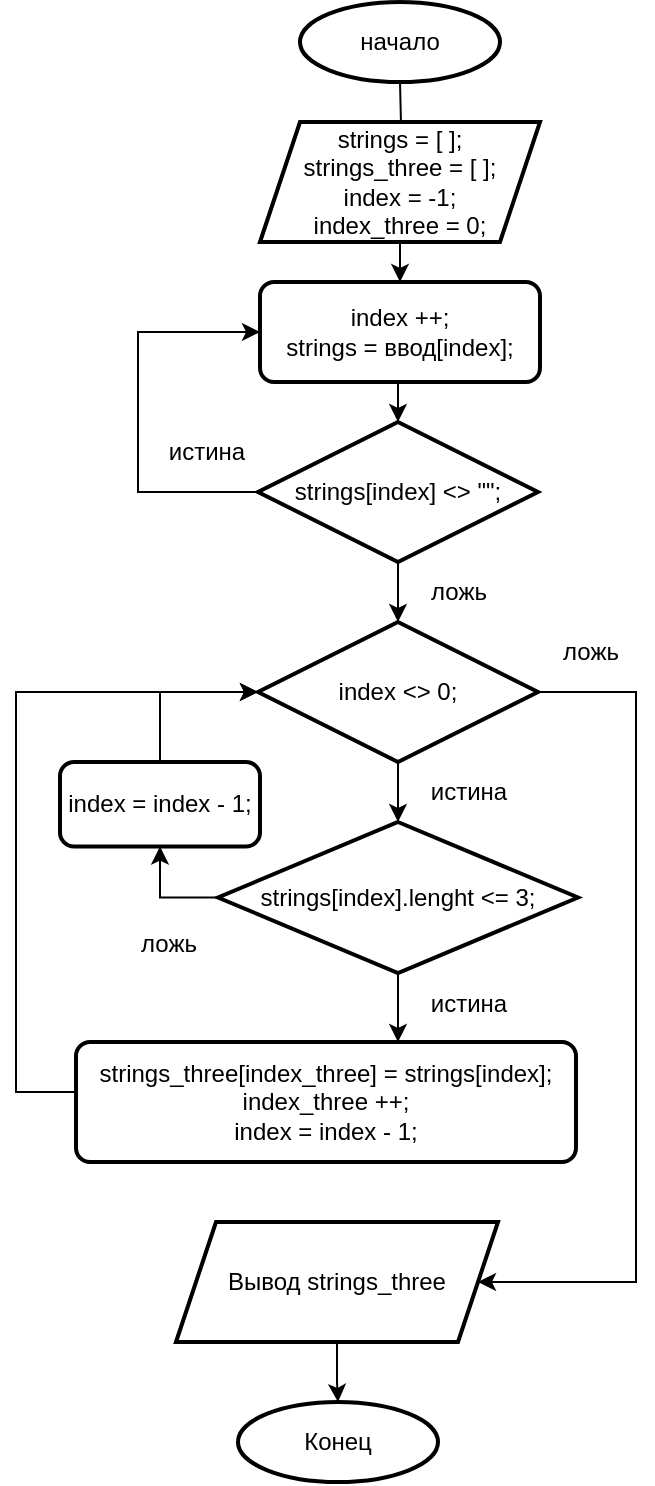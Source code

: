 <mxfile version="20.8.11" type="device"><diagram id="pgrEWFQhJkC9vtOz37MI" name="Страница 1"><mxGraphModel dx="1160" dy="669" grid="1" gridSize="10" guides="1" tooltips="1" connect="1" arrows="1" fold="1" page="1" pageScale="1" pageWidth="827" pageHeight="1169" math="0" shadow="0"><root><mxCell id="0"/><mxCell id="1" parent="0"/><mxCell id="zocLAohwJQYcf8zd33zp-3" value="" style="edgeStyle=orthogonalEdgeStyle;rounded=0;orthogonalLoop=1;jettySize=auto;html=1;" edge="1" parent="1" target="zocLAohwJQYcf8zd33zp-2"><mxGeometry relative="1" as="geometry"><mxPoint x="202" y="50" as="sourcePoint"/></mxGeometry></mxCell><mxCell id="zocLAohwJQYcf8zd33zp-9" value="" style="edgeStyle=orthogonalEdgeStyle;rounded=0;orthogonalLoop=1;jettySize=auto;html=1;" edge="1" parent="1" source="zocLAohwJQYcf8zd33zp-2" target="zocLAohwJQYcf8zd33zp-7"><mxGeometry relative="1" as="geometry"/></mxCell><mxCell id="zocLAohwJQYcf8zd33zp-2" value="strings = [ ];&lt;br&gt;strings_three = [ ];&lt;br&gt;index = -1;&lt;br&gt;index_three = 0;" style="shape=parallelogram;perimeter=parallelogramPerimeter;whiteSpace=wrap;html=1;fixedSize=1;strokeWidth=2;" vertex="1" parent="1"><mxGeometry x="132" y="70" width="140" height="60" as="geometry"/></mxCell><mxCell id="zocLAohwJQYcf8zd33zp-14" style="edgeStyle=orthogonalEdgeStyle;rounded=0;orthogonalLoop=1;jettySize=auto;html=1;exitX=0;exitY=0.5;exitDx=0;exitDy=0;entryX=0;entryY=0.5;entryDx=0;entryDy=0;" edge="1" parent="1" source="zocLAohwJQYcf8zd33zp-4" target="zocLAohwJQYcf8zd33zp-7"><mxGeometry relative="1" as="geometry"><Array as="points"><mxPoint x="71" y="255"/><mxPoint x="71" y="175"/></Array></mxGeometry></mxCell><mxCell id="zocLAohwJQYcf8zd33zp-17" value="" style="edgeStyle=orthogonalEdgeStyle;rounded=0;orthogonalLoop=1;jettySize=auto;html=1;" edge="1" parent="1" source="zocLAohwJQYcf8zd33zp-4" target="zocLAohwJQYcf8zd33zp-16"><mxGeometry relative="1" as="geometry"/></mxCell><mxCell id="zocLAohwJQYcf8zd33zp-4" value="strings[index] &amp;lt;&amp;gt; &quot;&quot;;" style="rhombus;whiteSpace=wrap;html=1;strokeWidth=2;" vertex="1" parent="1"><mxGeometry x="131" y="220" width="140" height="70" as="geometry"/></mxCell><mxCell id="zocLAohwJQYcf8zd33zp-13" style="edgeStyle=orthogonalEdgeStyle;rounded=0;orthogonalLoop=1;jettySize=auto;html=1;exitX=0.5;exitY=1;exitDx=0;exitDy=0;entryX=0.5;entryY=0;entryDx=0;entryDy=0;" edge="1" parent="1" source="zocLAohwJQYcf8zd33zp-7" target="zocLAohwJQYcf8zd33zp-4"><mxGeometry relative="1" as="geometry"/></mxCell><mxCell id="zocLAohwJQYcf8zd33zp-7" value="index ++;&lt;br&gt;strings = ввод[index];" style="rounded=1;whiteSpace=wrap;html=1;absoluteArcSize=1;arcSize=14;strokeWidth=2;" vertex="1" parent="1"><mxGeometry x="132" y="150" width="140" height="50" as="geometry"/></mxCell><mxCell id="zocLAohwJQYcf8zd33zp-10" value="начало&lt;br&gt;" style="strokeWidth=2;html=1;shape=mxgraph.flowchart.start_1;whiteSpace=wrap;" vertex="1" parent="1"><mxGeometry x="152" y="10" width="100" height="40" as="geometry"/></mxCell><mxCell id="zocLAohwJQYcf8zd33zp-15" value="истина&lt;br&gt;" style="text;html=1;align=center;verticalAlign=middle;resizable=0;points=[];autosize=1;fillColor=default;gradientColor=none;opacity=70;" vertex="1" parent="1"><mxGeometry x="75" y="220" width="60" height="30" as="geometry"/></mxCell><mxCell id="zocLAohwJQYcf8zd33zp-21" value="" style="edgeStyle=orthogonalEdgeStyle;rounded=0;orthogonalLoop=1;jettySize=auto;html=1;" edge="1" parent="1" source="zocLAohwJQYcf8zd33zp-16" target="zocLAohwJQYcf8zd33zp-20"><mxGeometry relative="1" as="geometry"/></mxCell><mxCell id="zocLAohwJQYcf8zd33zp-32" value="" style="edgeStyle=orthogonalEdgeStyle;rounded=0;orthogonalLoop=1;jettySize=auto;html=1;" edge="1" parent="1" source="zocLAohwJQYcf8zd33zp-16" target="zocLAohwJQYcf8zd33zp-31"><mxGeometry relative="1" as="geometry"><Array as="points"><mxPoint x="320" y="355"/><mxPoint x="320" y="650"/></Array></mxGeometry></mxCell><mxCell id="zocLAohwJQYcf8zd33zp-16" value="index &amp;lt;&amp;gt; 0;" style="rhombus;whiteSpace=wrap;html=1;strokeWidth=2;fillColor=default;gradientColor=none;" vertex="1" parent="1"><mxGeometry x="131" y="320" width="140" height="70" as="geometry"/></mxCell><mxCell id="zocLAohwJQYcf8zd33zp-19" value="ложь" style="text;html=1;align=center;verticalAlign=middle;resizable=0;points=[];autosize=1;fillColor=default;gradientColor=none;opacity=70;" vertex="1" parent="1"><mxGeometry x="206" y="290" width="50" height="30" as="geometry"/></mxCell><mxCell id="zocLAohwJQYcf8zd33zp-24" value="" style="edgeStyle=orthogonalEdgeStyle;rounded=0;orthogonalLoop=1;jettySize=auto;html=1;entryX=0.644;entryY=0;entryDx=0;entryDy=0;entryPerimeter=0;" edge="1" parent="1" source="zocLAohwJQYcf8zd33zp-20" target="zocLAohwJQYcf8zd33zp-23"><mxGeometry relative="1" as="geometry"/></mxCell><mxCell id="zocLAohwJQYcf8zd33zp-26" style="edgeStyle=orthogonalEdgeStyle;rounded=0;orthogonalLoop=1;jettySize=auto;html=1;entryX=0.5;entryY=1;entryDx=0;entryDy=0;" edge="1" parent="1" source="zocLAohwJQYcf8zd33zp-20" target="zocLAohwJQYcf8zd33zp-27"><mxGeometry relative="1" as="geometry"><Array as="points"><mxPoint x="82" y="458"/></Array></mxGeometry></mxCell><mxCell id="zocLAohwJQYcf8zd33zp-20" value="strings[index].lenght &amp;lt;= 3;" style="rhombus;whiteSpace=wrap;html=1;strokeWidth=2;fillColor=default;gradientColor=none;" vertex="1" parent="1"><mxGeometry x="111" y="420" width="180" height="75.5" as="geometry"/></mxCell><mxCell id="zocLAohwJQYcf8zd33zp-22" value="истина&lt;br&gt;" style="text;html=1;align=center;verticalAlign=middle;resizable=0;points=[];autosize=1;fillColor=default;gradientColor=none;opacity=70;" vertex="1" parent="1"><mxGeometry x="206" y="390" width="60" height="30" as="geometry"/></mxCell><mxCell id="zocLAohwJQYcf8zd33zp-25" style="edgeStyle=orthogonalEdgeStyle;rounded=0;orthogonalLoop=1;jettySize=auto;html=1;entryX=0;entryY=0.5;entryDx=0;entryDy=0;" edge="1" parent="1" source="zocLAohwJQYcf8zd33zp-23" target="zocLAohwJQYcf8zd33zp-16"><mxGeometry relative="1" as="geometry"><Array as="points"><mxPoint x="10" y="555"/><mxPoint x="10" y="355"/></Array></mxGeometry></mxCell><mxCell id="zocLAohwJQYcf8zd33zp-23" value="strings_three[index_three]&amp;nbsp;= strings[index];&lt;br&gt;index_three ++;&lt;br&gt;index = index - 1;" style="rounded=1;whiteSpace=wrap;html=1;absoluteArcSize=1;arcSize=14;strokeWidth=2;fillColor=default;gradientColor=none;" vertex="1" parent="1"><mxGeometry x="40" y="530" width="250" height="60" as="geometry"/></mxCell><mxCell id="zocLAohwJQYcf8zd33zp-28" style="edgeStyle=orthogonalEdgeStyle;rounded=0;orthogonalLoop=1;jettySize=auto;html=1;entryX=0;entryY=0.5;entryDx=0;entryDy=0;" edge="1" parent="1" source="zocLAohwJQYcf8zd33zp-27" target="zocLAohwJQYcf8zd33zp-16"><mxGeometry relative="1" as="geometry"/></mxCell><mxCell id="zocLAohwJQYcf8zd33zp-27" value="index = index - 1;" style="rounded=1;whiteSpace=wrap;html=1;absoluteArcSize=1;arcSize=14;strokeWidth=2;fillColor=default;gradientColor=none;" vertex="1" parent="1"><mxGeometry x="32" y="390" width="100" height="42.25" as="geometry"/></mxCell><mxCell id="zocLAohwJQYcf8zd33zp-29" value="ложь" style="text;html=1;align=center;verticalAlign=middle;resizable=0;points=[];autosize=1;fillColor=default;gradientColor=none;opacity=70;" vertex="1" parent="1"><mxGeometry x="61" y="465.5" width="50" height="30" as="geometry"/></mxCell><mxCell id="zocLAohwJQYcf8zd33zp-30" value="истина&lt;br&gt;" style="text;html=1;align=center;verticalAlign=middle;resizable=0;points=[];autosize=1;fillColor=default;gradientColor=none;opacity=70;" vertex="1" parent="1"><mxGeometry x="206" y="495.5" width="60" height="30" as="geometry"/></mxCell><mxCell id="zocLAohwJQYcf8zd33zp-35" value="" style="edgeStyle=orthogonalEdgeStyle;rounded=0;orthogonalLoop=1;jettySize=auto;html=1;" edge="1" parent="1" source="zocLAohwJQYcf8zd33zp-31" target="zocLAohwJQYcf8zd33zp-34"><mxGeometry relative="1" as="geometry"/></mxCell><mxCell id="zocLAohwJQYcf8zd33zp-31" value="Вывод strings_three" style="shape=parallelogram;perimeter=parallelogramPerimeter;whiteSpace=wrap;html=1;fixedSize=1;strokeWidth=2;gradientColor=none;" vertex="1" parent="1"><mxGeometry x="90" y="620" width="161" height="60" as="geometry"/></mxCell><mxCell id="zocLAohwJQYcf8zd33zp-33" value="ложь" style="text;html=1;align=center;verticalAlign=middle;resizable=0;points=[];autosize=1;fillColor=default;gradientColor=none;opacity=70;" vertex="1" parent="1"><mxGeometry x="272" y="320" width="50" height="30" as="geometry"/></mxCell><mxCell id="zocLAohwJQYcf8zd33zp-34" value="Конец" style="strokeWidth=2;html=1;shape=mxgraph.flowchart.start_1;whiteSpace=wrap;fillColor=default;gradientColor=none;" vertex="1" parent="1"><mxGeometry x="121" y="710" width="100" height="40" as="geometry"/></mxCell></root></mxGraphModel></diagram></mxfile>